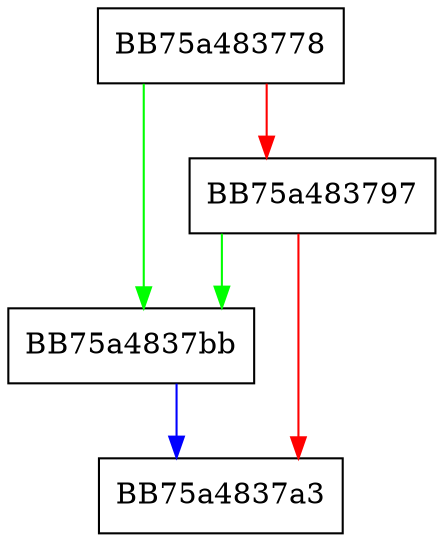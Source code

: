 digraph get_crc2 {
  node [shape="box"];
  graph [splines=ortho];
  BB75a483778 -> BB75a4837bb [color="green"];
  BB75a483778 -> BB75a483797 [color="red"];
  BB75a483797 -> BB75a4837bb [color="green"];
  BB75a483797 -> BB75a4837a3 [color="red"];
  BB75a4837bb -> BB75a4837a3 [color="blue"];
}